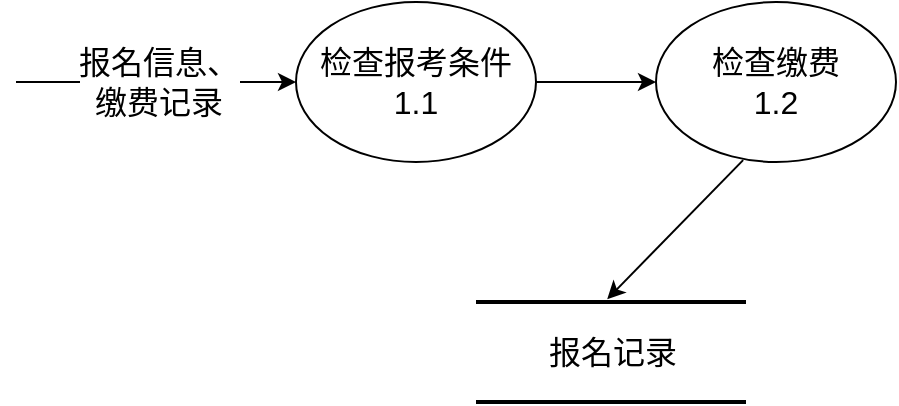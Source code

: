 <mxfile version="21.2.8" type="device">
  <diagram name="Page-1" id="5d7acffa-a066-3a61-03fe-96351882024d">
    <mxGraphModel dx="1036" dy="614" grid="1" gridSize="10" guides="1" tooltips="1" connect="1" arrows="1" fold="1" page="1" pageScale="1" pageWidth="1100" pageHeight="850" background="#ffffff" math="0" shadow="0">
      <root>
        <mxCell id="0" />
        <mxCell id="1" parent="0" />
        <mxCell id="QZWRVkWgOH4tQiXEA4vU-1" value="&lt;font style=&quot;font-size: 16px;&quot;&gt;报名记录&lt;/font&gt;" style="html=1;rounded=0;shadow=0;comic=0;labelBackgroundColor=none;strokeWidth=2;fontFamily=Verdana;fontSize=12;align=center;shape=mxgraph.ios7ui.horLines;" vertex="1" parent="1">
          <mxGeometry x="440" y="310" width="135" height="50" as="geometry" />
        </mxCell>
        <mxCell id="QZWRVkWgOH4tQiXEA4vU-2" value="检查报考条件&lt;br style=&quot;font-size: 16px;&quot;&gt;1.1" style="ellipse;whiteSpace=wrap;html=1;fontSize=16;" vertex="1" parent="1">
          <mxGeometry x="350" y="160" width="120" height="80" as="geometry" />
        </mxCell>
        <mxCell id="QZWRVkWgOH4tQiXEA4vU-3" value="" style="endArrow=classic;html=1;rounded=0;entryX=0;entryY=0.5;entryDx=0;entryDy=0;" edge="1" parent="1" target="QZWRVkWgOH4tQiXEA4vU-2">
          <mxGeometry width="50" height="50" relative="1" as="geometry">
            <mxPoint x="210" y="200" as="sourcePoint" />
            <mxPoint x="280" y="170" as="targetPoint" />
          </mxGeometry>
        </mxCell>
        <mxCell id="QZWRVkWgOH4tQiXEA4vU-4" value="&lt;span style=&quot;font-size: 16px;&quot;&gt;报名信息、&lt;br&gt;缴费记录&lt;br&gt;&lt;/span&gt;" style="edgeLabel;html=1;align=center;verticalAlign=middle;resizable=0;points=[];" vertex="1" connectable="0" parent="QZWRVkWgOH4tQiXEA4vU-3">
          <mxGeometry x="0.248" y="-2" relative="1" as="geometry">
            <mxPoint x="-17" y="-2" as="offset" />
          </mxGeometry>
        </mxCell>
        <mxCell id="QZWRVkWgOH4tQiXEA4vU-35" value="" style="endArrow=classic;html=1;rounded=0;exitX=1;exitY=0.5;exitDx=0;exitDy=0;" edge="1" parent="1" source="QZWRVkWgOH4tQiXEA4vU-2">
          <mxGeometry width="50" height="50" relative="1" as="geometry">
            <mxPoint x="580" y="220" as="sourcePoint" />
            <mxPoint x="530" y="200" as="targetPoint" />
          </mxGeometry>
        </mxCell>
        <mxCell id="QZWRVkWgOH4tQiXEA4vU-36" value="检查缴费&lt;br style=&quot;font-size: 16px;&quot;&gt;1.2" style="ellipse;whiteSpace=wrap;html=1;fontSize=16;" vertex="1" parent="1">
          <mxGeometry x="530" y="160" width="120" height="80" as="geometry" />
        </mxCell>
        <mxCell id="QZWRVkWgOH4tQiXEA4vU-37" value="" style="endArrow=classic;html=1;rounded=0;exitX=0.363;exitY=0.988;exitDx=0;exitDy=0;exitPerimeter=0;entryX=0.486;entryY=-0.028;entryDx=0;entryDy=0;entryPerimeter=0;" edge="1" parent="1" source="QZWRVkWgOH4tQiXEA4vU-36" target="QZWRVkWgOH4tQiXEA4vU-1">
          <mxGeometry width="50" height="50" relative="1" as="geometry">
            <mxPoint x="720" y="360" as="sourcePoint" />
            <mxPoint x="770" y="310" as="targetPoint" />
          </mxGeometry>
        </mxCell>
      </root>
    </mxGraphModel>
  </diagram>
</mxfile>
